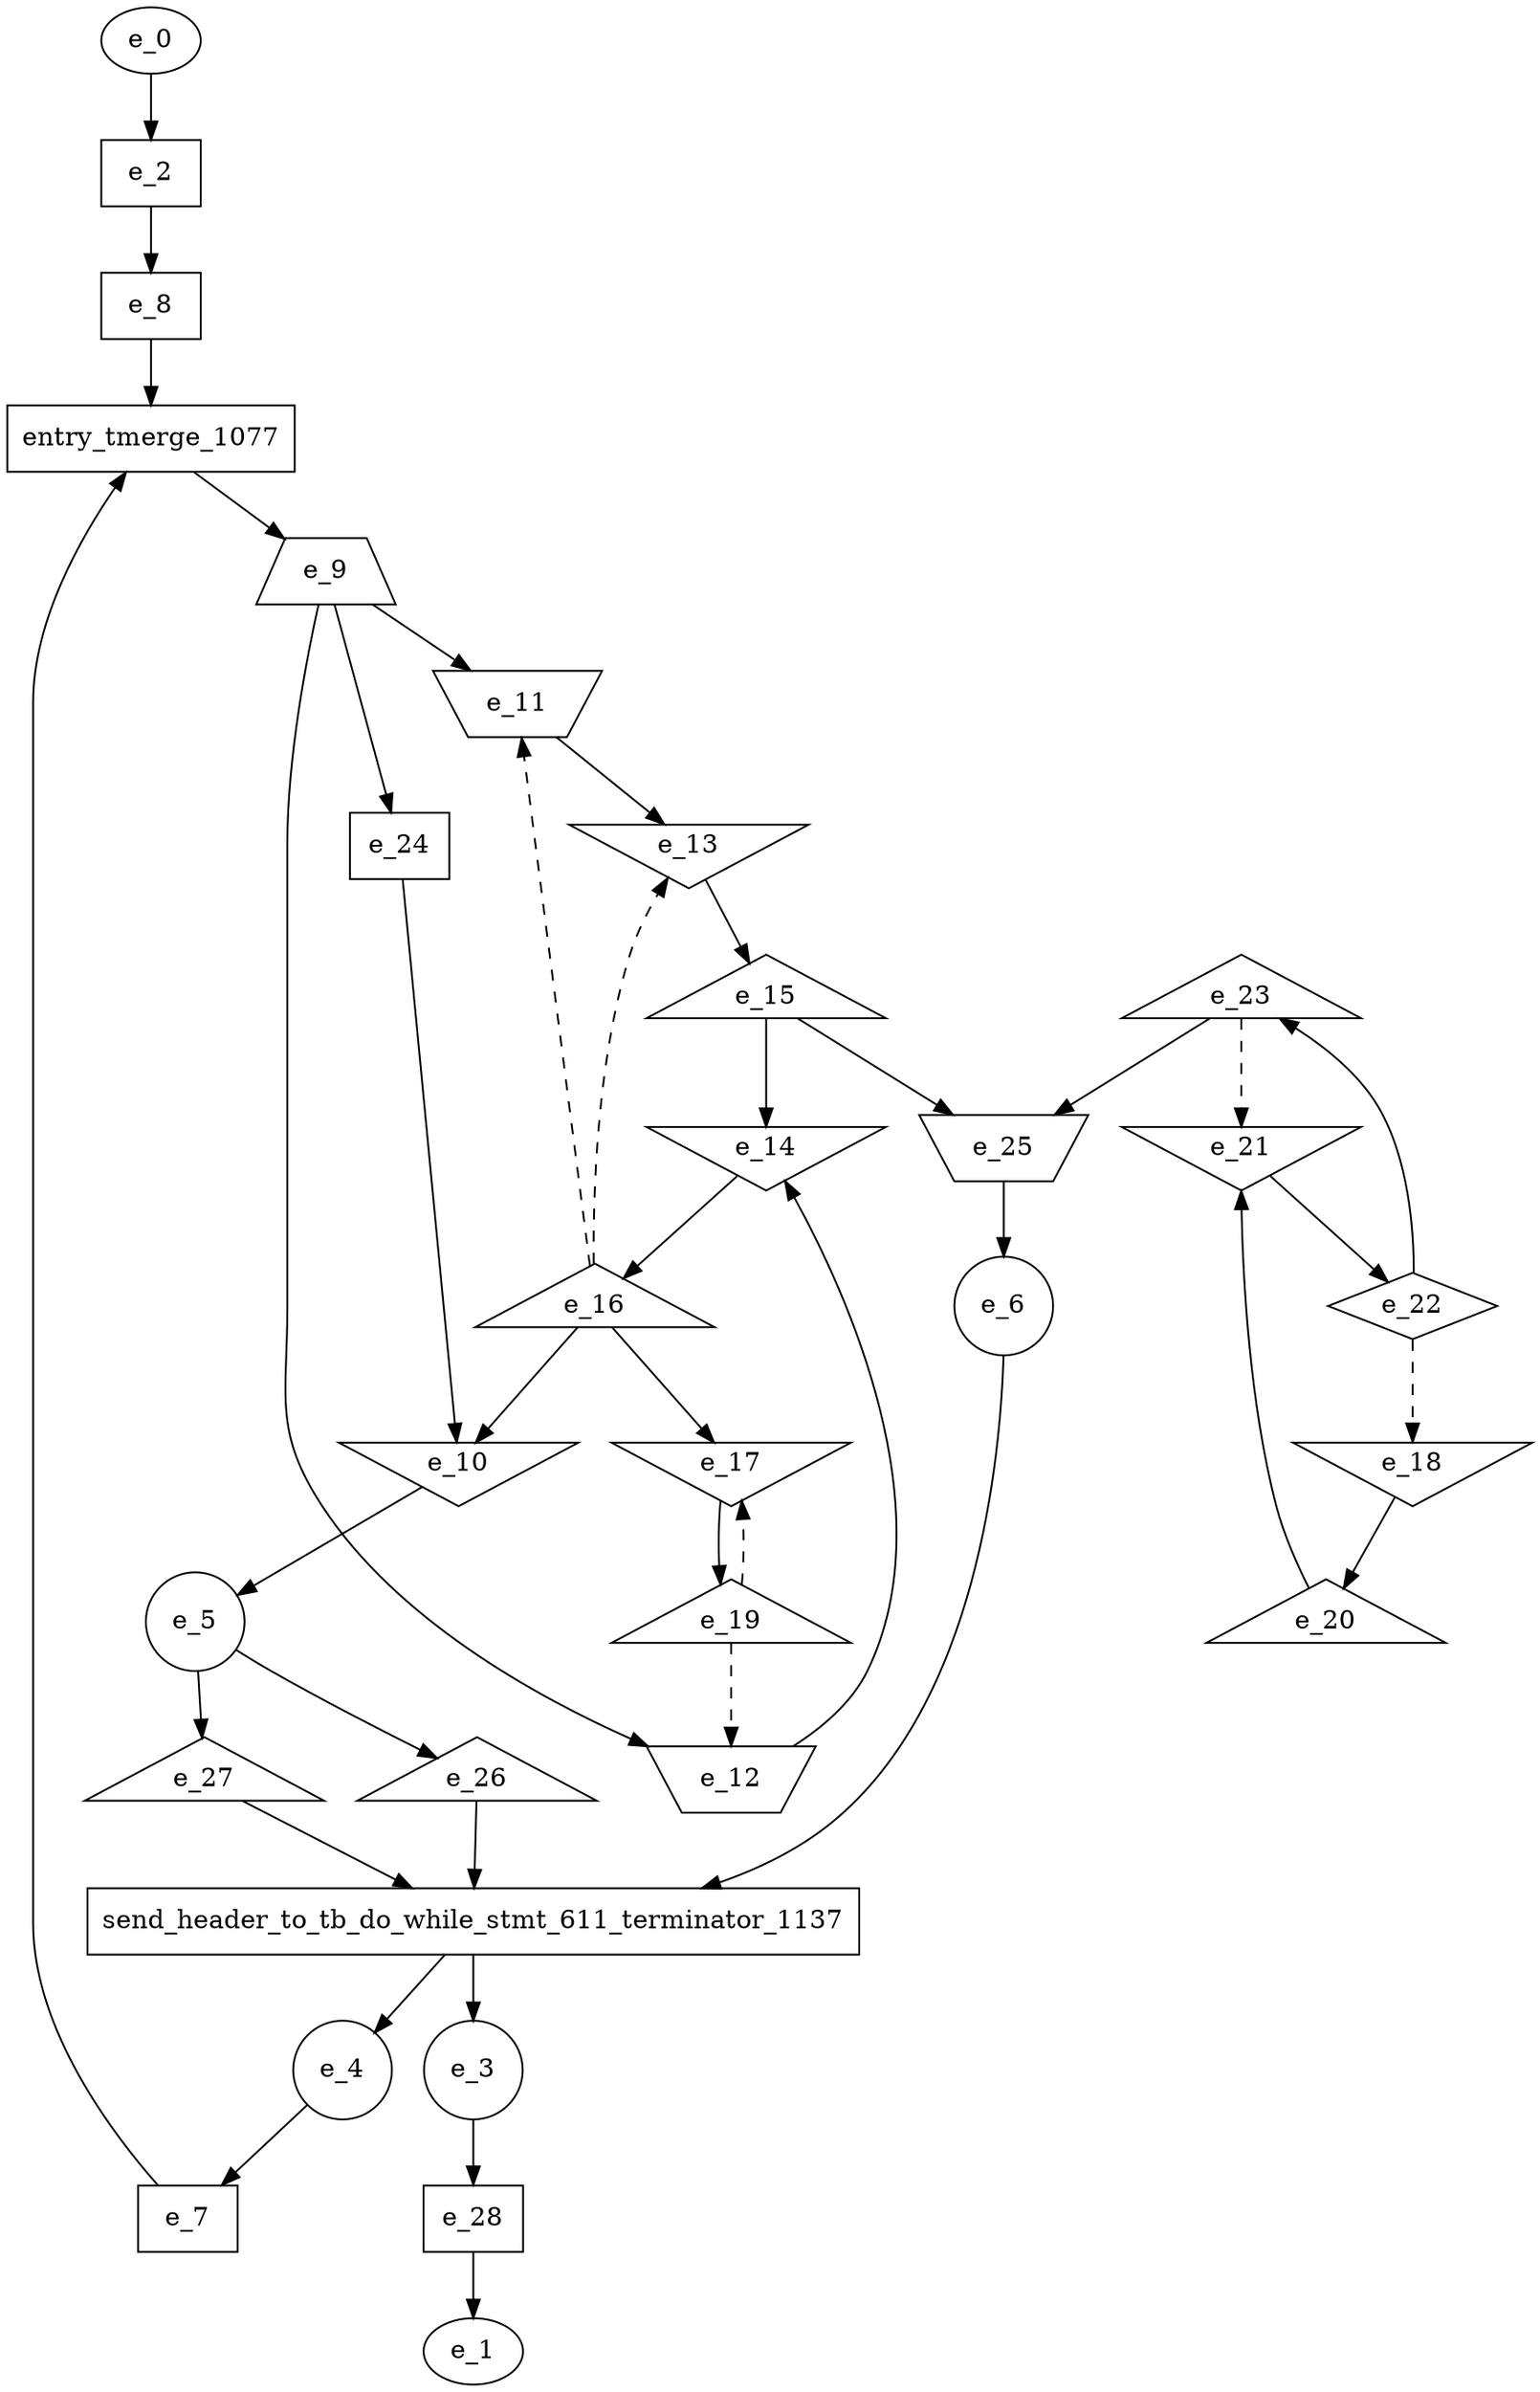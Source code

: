 digraph control_path {
  e_0: entry_node : n ;
  e_1: exit_node : s ;
  e_2 [shape = dot];
  e_3 [shape = circle];
  e_4 [shape = circle];
  e_5 [shape = circle];
  e_6 [shape = circle];
  e_7 [shape = dot];
  e_8 [shape = dot];
  e_9 [shape = trapezium];
  e_10 [shape = invtriangle];
  e_11 [shape = invtrapezium];
  e_12 [shape = invtrapezium];
  e_13 [shape = invtriangle];
  e_14 [shape = invtriangle];
  e_15 [shape = triangle];
  e_16 [shape = triangle];
  e_17 [shape = invtriangle];
  e_18 [shape = invtriangle];
  e_19 [shape = triangle];
  e_20 [shape = triangle];
  e_21 [shape = invtriangle];
  e_22 [shape = diamond];
  e_23 [shape = triangle];
  e_24 [shape = dot];
  e_25 [shape = invtrapezium];
  e_26 [shape = triangle];
  e_27 [shape = triangle];
  e_28 [shape = dot];
  e_28 -> e_1;
  e_0 -> e_2;
  e_10 -> e_5;
  e_25 -> e_6;
  e_4 -> e_7;
  e_2 -> e_8;
  e_16 -> e_10;
  e_24 -> e_10;
  e_9 -> e_11;
  e_16 -> e_11[style = dashed];
  e_9 -> e_12;
  e_19 -> e_12[style = dashed];
  e_11 -> e_13;
  e_16 -> e_13[style = dashed];
  e_12 -> e_14;
  e_15 -> e_14;
  e_13 -> e_15;
  e_14 -> e_16;
  e_16 -> e_17;
  e_19 -> e_17[style = dashed];
  e_22 -> e_18[style = dashed];
  e_17 -> e_19;
  e_18 -> e_20;
  e_20 -> e_21;
  e_23 -> e_21[style = dashed];
  e_21 -> e_22;
  e_22 -> e_23;
  e_9 -> e_24;
  e_15 -> e_25;
  e_23 -> e_25;
  e_5 -> e_26;
  e_5 -> e_27;
  e_3 -> e_28;
  send_header_to_tb_do_while_stmt_611_terminator_1137 [shape=rectangle];
e_6 -> send_header_to_tb_do_while_stmt_611_terminator_1137;
e_27 -> send_header_to_tb_do_while_stmt_611_terminator_1137;
e_26 -> send_header_to_tb_do_while_stmt_611_terminator_1137;
send_header_to_tb_do_while_stmt_611_terminator_1137 -> e_4;
send_header_to_tb_do_while_stmt_611_terminator_1137 -> e_3;
entry_tmerge_1077 [shape = rectangle]; 
e_7 -> entry_tmerge_1077;
e_8 -> entry_tmerge_1077;
entry_tmerge_1077 -> e_9;
}

